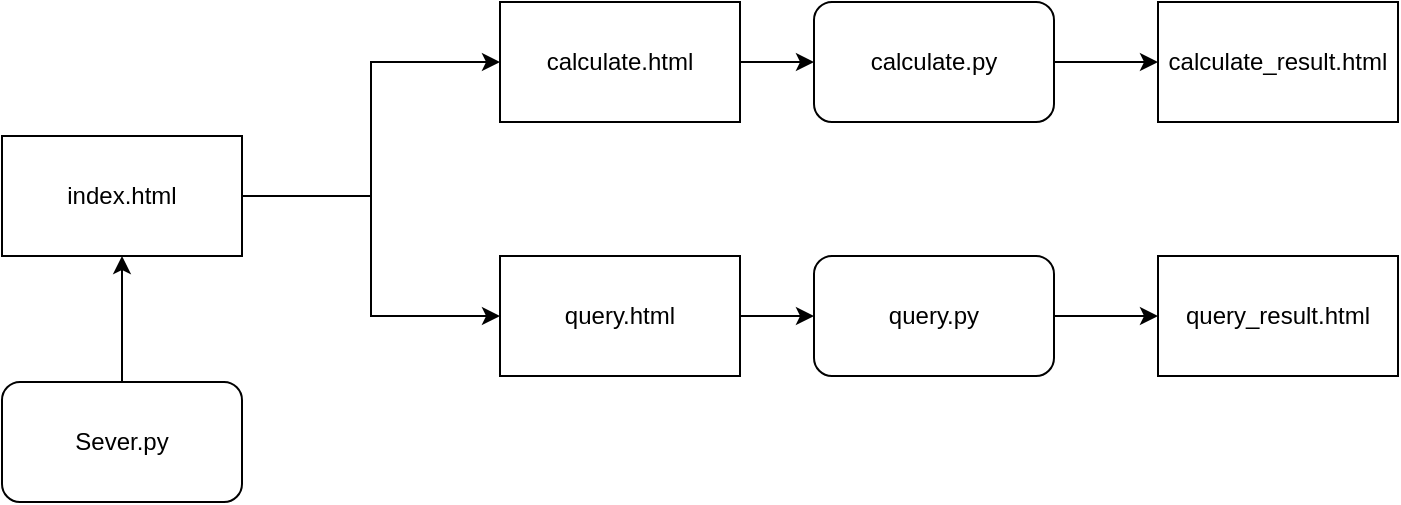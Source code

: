 <mxfile version="21.5.0" type="github">
  <diagram name="第 1 页" id="jlVK5qfQyr_egqlrKWcN">
    <mxGraphModel dx="936" dy="502" grid="0" gridSize="10" guides="1" tooltips="1" connect="1" arrows="1" fold="1" page="1" pageScale="1" pageWidth="3300" pageHeight="4681" math="0" shadow="0">
      <root>
        <mxCell id="0" />
        <mxCell id="1" parent="0" />
        <mxCell id="SPlZ0tC5TAW43HDRAYUb-7" style="edgeStyle=orthogonalEdgeStyle;rounded=0;orthogonalLoop=1;jettySize=auto;html=1;entryX=0;entryY=0.5;entryDx=0;entryDy=0;" edge="1" parent="1" source="SPlZ0tC5TAW43HDRAYUb-1" target="SPlZ0tC5TAW43HDRAYUb-6">
          <mxGeometry relative="1" as="geometry" />
        </mxCell>
        <mxCell id="SPlZ0tC5TAW43HDRAYUb-9" style="edgeStyle=orthogonalEdgeStyle;rounded=0;orthogonalLoop=1;jettySize=auto;html=1;" edge="1" parent="1" source="SPlZ0tC5TAW43HDRAYUb-1" target="SPlZ0tC5TAW43HDRAYUb-8">
          <mxGeometry relative="1" as="geometry" />
        </mxCell>
        <mxCell id="SPlZ0tC5TAW43HDRAYUb-1" value="index.html" style="rounded=0;whiteSpace=wrap;html=1;" vertex="1" parent="1">
          <mxGeometry x="610" y="758" width="120" height="60" as="geometry" />
        </mxCell>
        <mxCell id="SPlZ0tC5TAW43HDRAYUb-5" style="edgeStyle=orthogonalEdgeStyle;rounded=0;orthogonalLoop=1;jettySize=auto;html=1;entryX=0.5;entryY=1;entryDx=0;entryDy=0;" edge="1" parent="1" source="SPlZ0tC5TAW43HDRAYUb-2" target="SPlZ0tC5TAW43HDRAYUb-1">
          <mxGeometry relative="1" as="geometry" />
        </mxCell>
        <mxCell id="SPlZ0tC5TAW43HDRAYUb-2" value="Sever.py" style="rounded=1;whiteSpace=wrap;html=1;" vertex="1" parent="1">
          <mxGeometry x="610" y="881" width="120" height="60" as="geometry" />
        </mxCell>
        <mxCell id="SPlZ0tC5TAW43HDRAYUb-11" style="edgeStyle=orthogonalEdgeStyle;rounded=0;orthogonalLoop=1;jettySize=auto;html=1;entryX=0;entryY=0.5;entryDx=0;entryDy=0;" edge="1" parent="1" source="SPlZ0tC5TAW43HDRAYUb-6" target="SPlZ0tC5TAW43HDRAYUb-10">
          <mxGeometry relative="1" as="geometry" />
        </mxCell>
        <mxCell id="SPlZ0tC5TAW43HDRAYUb-6" value="calculate.html" style="rounded=0;whiteSpace=wrap;html=1;" vertex="1" parent="1">
          <mxGeometry x="859" y="691" width="120" height="60" as="geometry" />
        </mxCell>
        <mxCell id="SPlZ0tC5TAW43HDRAYUb-13" style="edgeStyle=orthogonalEdgeStyle;rounded=0;orthogonalLoop=1;jettySize=auto;html=1;entryX=0;entryY=0.5;entryDx=0;entryDy=0;" edge="1" parent="1" source="SPlZ0tC5TAW43HDRAYUb-8" target="SPlZ0tC5TAW43HDRAYUb-12">
          <mxGeometry relative="1" as="geometry" />
        </mxCell>
        <mxCell id="SPlZ0tC5TAW43HDRAYUb-8" value="query.html" style="rounded=0;whiteSpace=wrap;html=1;" vertex="1" parent="1">
          <mxGeometry x="859" y="818" width="120" height="60" as="geometry" />
        </mxCell>
        <mxCell id="SPlZ0tC5TAW43HDRAYUb-15" style="edgeStyle=orthogonalEdgeStyle;rounded=0;orthogonalLoop=1;jettySize=auto;html=1;" edge="1" parent="1" source="SPlZ0tC5TAW43HDRAYUb-10" target="SPlZ0tC5TAW43HDRAYUb-14">
          <mxGeometry relative="1" as="geometry" />
        </mxCell>
        <mxCell id="SPlZ0tC5TAW43HDRAYUb-10" value="calculate.py" style="rounded=1;whiteSpace=wrap;html=1;" vertex="1" parent="1">
          <mxGeometry x="1016" y="691" width="120" height="60" as="geometry" />
        </mxCell>
        <mxCell id="SPlZ0tC5TAW43HDRAYUb-17" style="edgeStyle=orthogonalEdgeStyle;rounded=0;orthogonalLoop=1;jettySize=auto;html=1;entryX=0;entryY=0.5;entryDx=0;entryDy=0;" edge="1" parent="1" source="SPlZ0tC5TAW43HDRAYUb-12" target="SPlZ0tC5TAW43HDRAYUb-16">
          <mxGeometry relative="1" as="geometry" />
        </mxCell>
        <mxCell id="SPlZ0tC5TAW43HDRAYUb-12" value="query.py" style="rounded=1;whiteSpace=wrap;html=1;" vertex="1" parent="1">
          <mxGeometry x="1016" y="818" width="120" height="60" as="geometry" />
        </mxCell>
        <mxCell id="SPlZ0tC5TAW43HDRAYUb-14" value="calculate_result.html" style="rounded=0;whiteSpace=wrap;html=1;" vertex="1" parent="1">
          <mxGeometry x="1188" y="691" width="120" height="60" as="geometry" />
        </mxCell>
        <mxCell id="SPlZ0tC5TAW43HDRAYUb-16" value="query_result.html" style="rounded=0;whiteSpace=wrap;html=1;" vertex="1" parent="1">
          <mxGeometry x="1188" y="818" width="120" height="60" as="geometry" />
        </mxCell>
      </root>
    </mxGraphModel>
  </diagram>
</mxfile>
